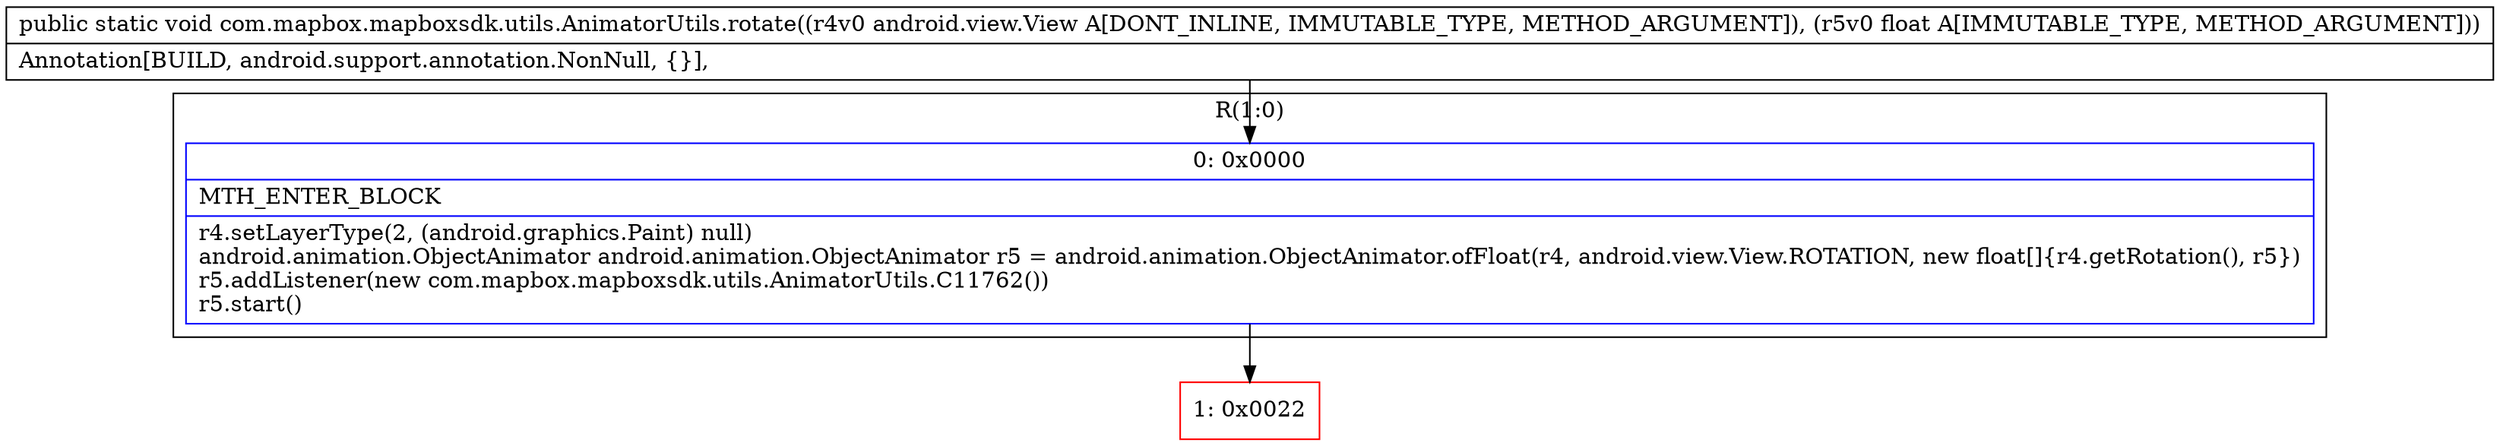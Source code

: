 digraph "CFG forcom.mapbox.mapboxsdk.utils.AnimatorUtils.rotate(Landroid\/view\/View;F)V" {
subgraph cluster_Region_1928395168 {
label = "R(1:0)";
node [shape=record,color=blue];
Node_0 [shape=record,label="{0\:\ 0x0000|MTH_ENTER_BLOCK\l|r4.setLayerType(2, (android.graphics.Paint) null)\landroid.animation.ObjectAnimator android.animation.ObjectAnimator r5 = android.animation.ObjectAnimator.ofFloat(r4, android.view.View.ROTATION, new float[]\{r4.getRotation(), r5\})\lr5.addListener(new com.mapbox.mapboxsdk.utils.AnimatorUtils.C11762())\lr5.start()\l}"];
}
Node_1 [shape=record,color=red,label="{1\:\ 0x0022}"];
MethodNode[shape=record,label="{public static void com.mapbox.mapboxsdk.utils.AnimatorUtils.rotate((r4v0 android.view.View A[DONT_INLINE, IMMUTABLE_TYPE, METHOD_ARGUMENT]), (r5v0 float A[IMMUTABLE_TYPE, METHOD_ARGUMENT]))  | Annotation[BUILD, android.support.annotation.NonNull, \{\}], \l}"];
MethodNode -> Node_0;
Node_0 -> Node_1;
}

